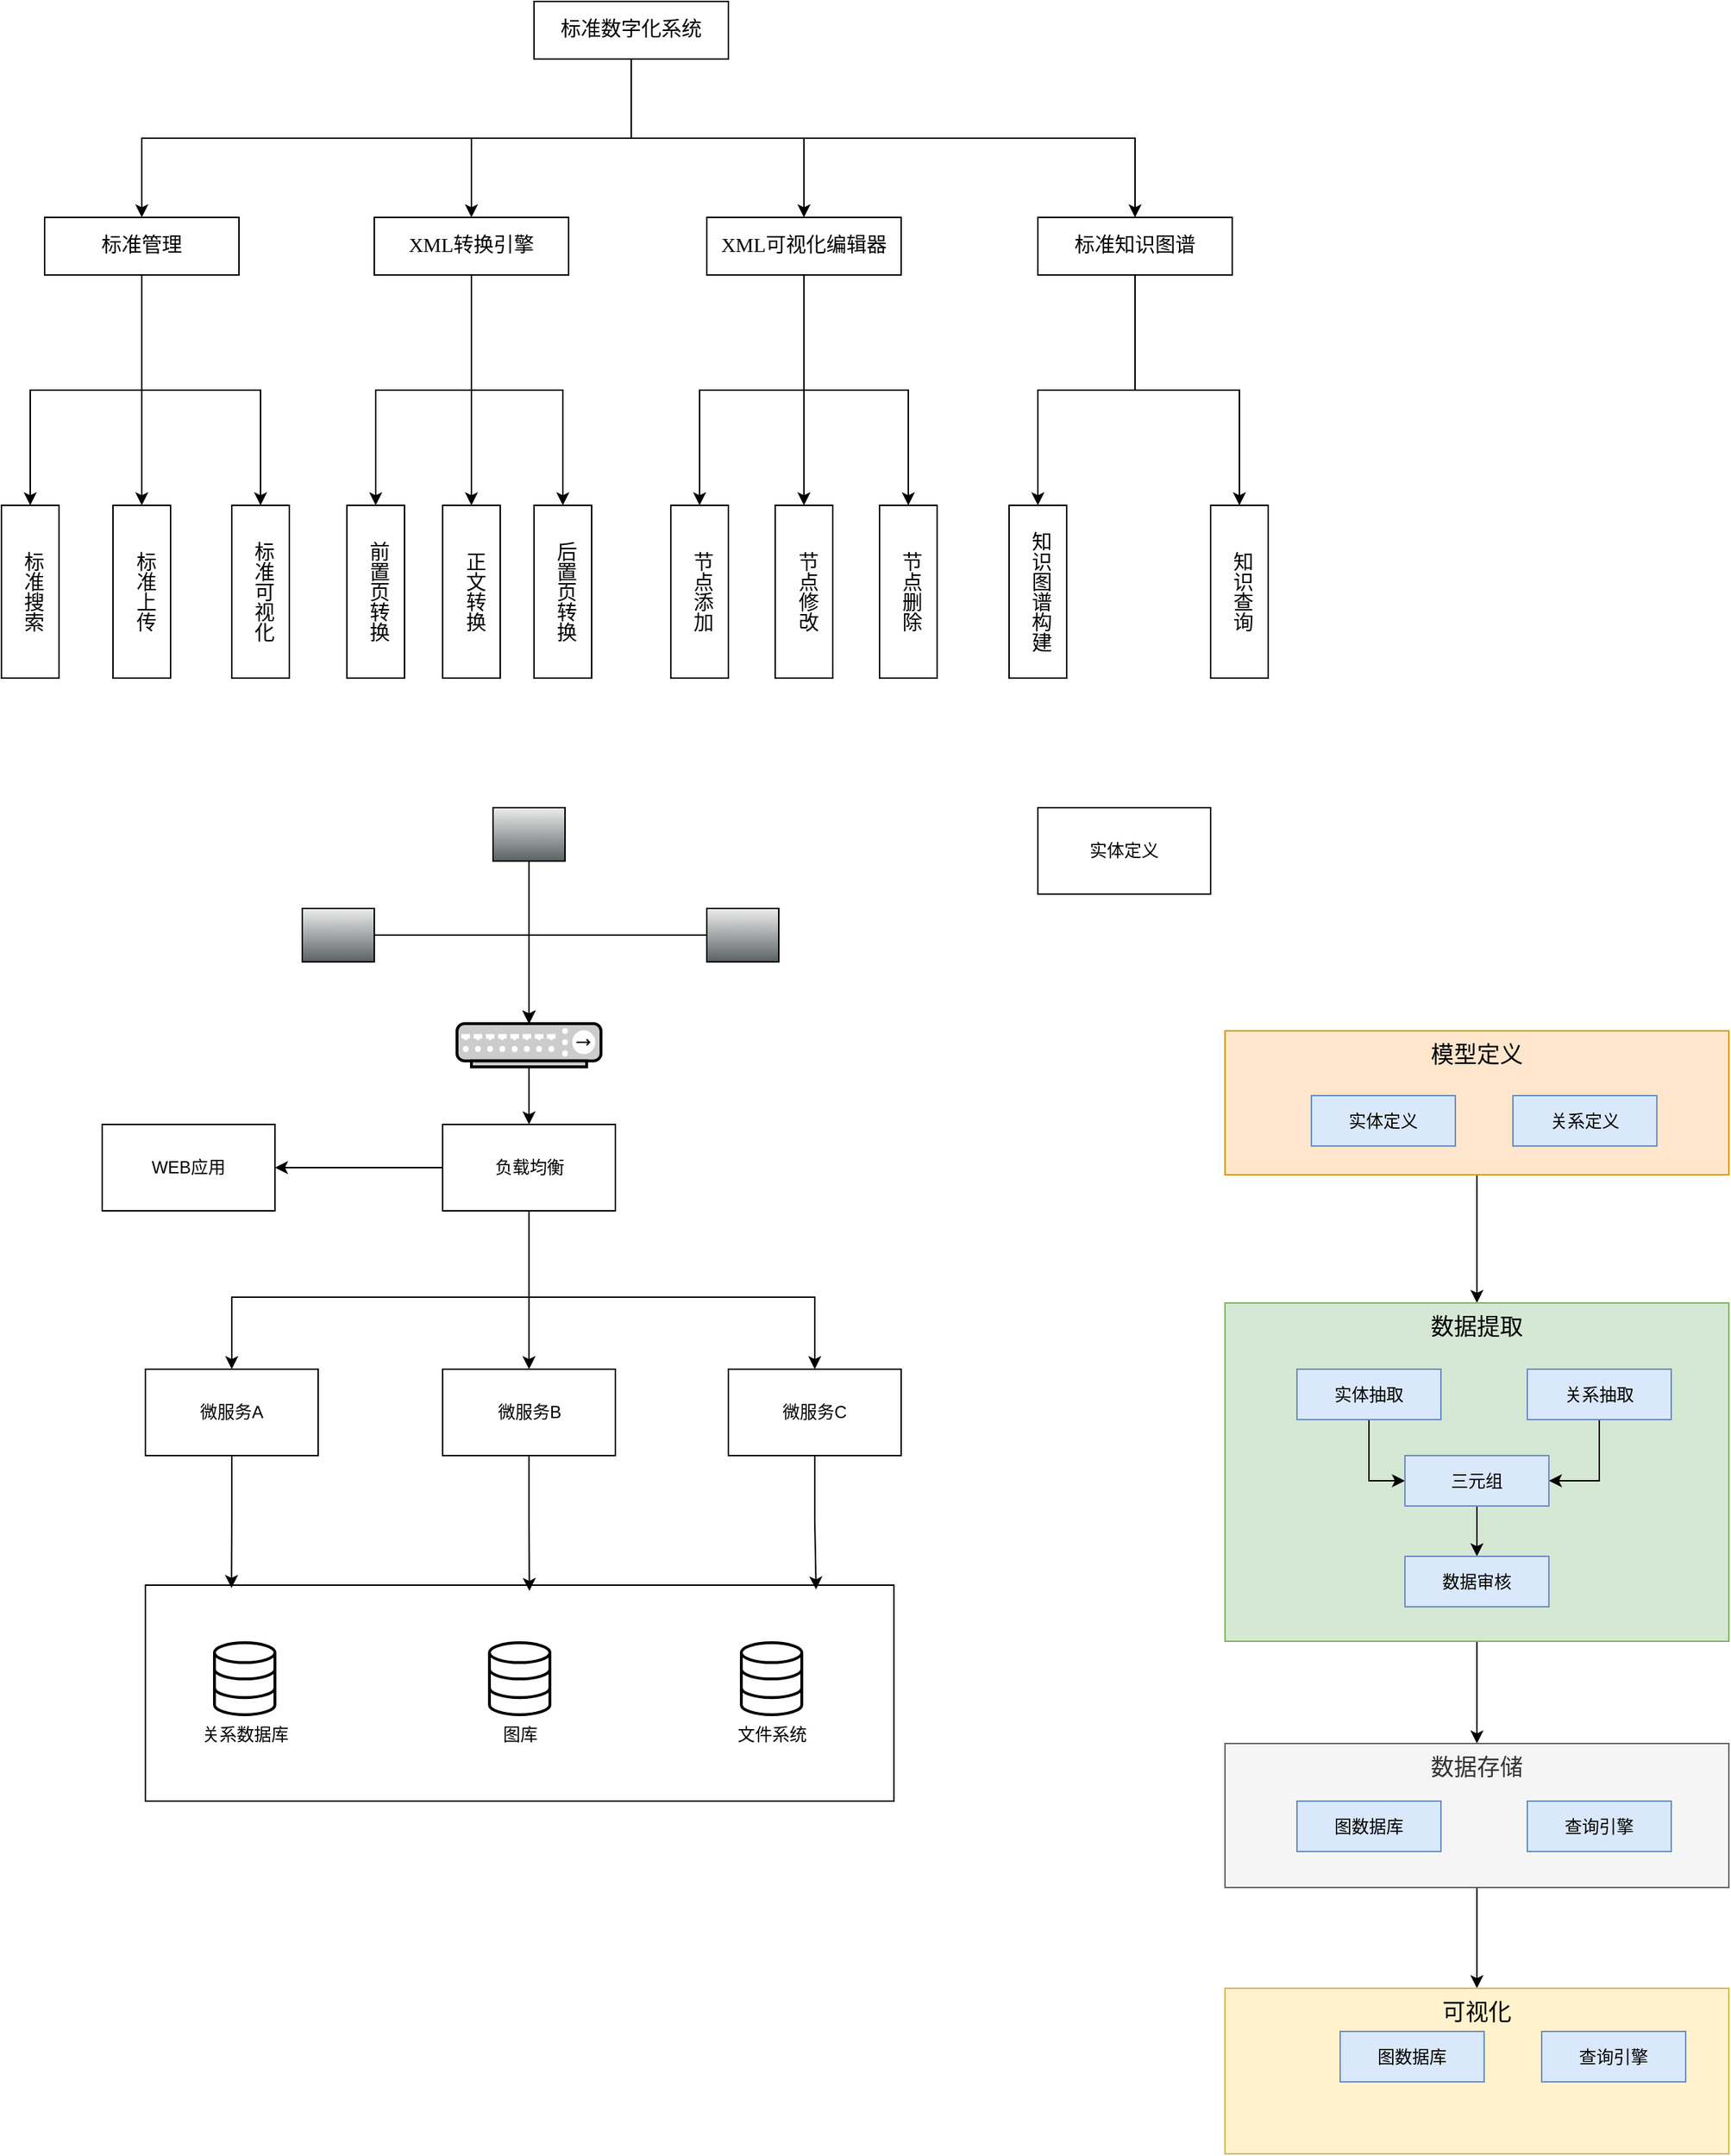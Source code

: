 <mxfile version="28.2.5">
  <diagram name="第 1 页" id="Q2y9unoQX5xtHPh_ZAwQ">
    <mxGraphModel dx="2239" dy="763" grid="1" gridSize="10" guides="1" tooltips="1" connect="1" arrows="1" fold="1" page="1" pageScale="1" pageWidth="827" pageHeight="1169" math="0" shadow="0">
      <root>
        <mxCell id="0" />
        <mxCell id="1" parent="0" />
        <mxCell id="jZ9A5xIN_W6djx5ATPQO-5" style="edgeStyle=orthogonalEdgeStyle;rounded=0;orthogonalLoop=1;jettySize=auto;html=1;" parent="1" source="jZ9A5xIN_W6djx5ATPQO-1" target="jZ9A5xIN_W6djx5ATPQO-3" edge="1">
          <mxGeometry relative="1" as="geometry" />
        </mxCell>
        <mxCell id="jZ9A5xIN_W6djx5ATPQO-8" style="edgeStyle=orthogonalEdgeStyle;rounded=0;orthogonalLoop=1;jettySize=auto;html=1;exitX=0.5;exitY=1;exitDx=0;exitDy=0;" parent="1" source="jZ9A5xIN_W6djx5ATPQO-1" target="jZ9A5xIN_W6djx5ATPQO-6" edge="1">
          <mxGeometry relative="1" as="geometry" />
        </mxCell>
        <mxCell id="jZ9A5xIN_W6djx5ATPQO-10" style="edgeStyle=orthogonalEdgeStyle;rounded=0;orthogonalLoop=1;jettySize=auto;html=1;exitX=0.5;exitY=1;exitDx=0;exitDy=0;" parent="1" source="jZ9A5xIN_W6djx5ATPQO-1" target="jZ9A5xIN_W6djx5ATPQO-2" edge="1">
          <mxGeometry relative="1" as="geometry" />
        </mxCell>
        <mxCell id="jZ9A5xIN_W6djx5ATPQO-12" style="edgeStyle=orthogonalEdgeStyle;rounded=0;orthogonalLoop=1;jettySize=auto;html=1;exitX=0.5;exitY=1;exitDx=0;exitDy=0;" parent="1" source="jZ9A5xIN_W6djx5ATPQO-1" target="jZ9A5xIN_W6djx5ATPQO-11" edge="1">
          <mxGeometry relative="1" as="geometry" />
        </mxCell>
        <mxCell id="jZ9A5xIN_W6djx5ATPQO-1" value="&lt;p class=&quot;MsoNormal&quot;&gt;&lt;span style=&quot;mso-spacerun:&#39;yes&#39;;font-family:宋体;mso-hansi-font-family:&#39;Times New Roman&#39;;&lt;br/&gt;mso-bidi-font-family:&#39;Times New Roman&#39;;letter-spacing:0.0pt;font-size:10.5pt;&quot;&gt;标准数字化&lt;/span&gt;&lt;span style=&quot;mso-spacerun:&#39;yes&#39;;font-family:宋体;mso-hansi-font-family:&#39;Times New Roman&#39;;&lt;br/&gt;mso-bidi-font-family:&#39;Times New Roman&#39;;letter-spacing:0.0pt;font-size:10.5pt;&quot;&gt;系统&lt;/span&gt;&lt;/p&gt;" style="rounded=0;whiteSpace=wrap;html=1;" parent="1" vertex="1">
          <mxGeometry x="270" y="250" width="135" height="40" as="geometry" />
        </mxCell>
        <mxCell id="jZ9A5xIN_W6djx5ATPQO-20" style="edgeStyle=orthogonalEdgeStyle;rounded=0;orthogonalLoop=1;jettySize=auto;html=1;exitX=0.5;exitY=1;exitDx=0;exitDy=0;" parent="1" source="jZ9A5xIN_W6djx5ATPQO-2" target="jZ9A5xIN_W6djx5ATPQO-16" edge="1">
          <mxGeometry relative="1" as="geometry" />
        </mxCell>
        <mxCell id="jZ9A5xIN_W6djx5ATPQO-21" style="edgeStyle=orthogonalEdgeStyle;rounded=0;orthogonalLoop=1;jettySize=auto;html=1;exitX=0.5;exitY=1;exitDx=0;exitDy=0;" parent="1" source="jZ9A5xIN_W6djx5ATPQO-2" target="jZ9A5xIN_W6djx5ATPQO-18" edge="1">
          <mxGeometry relative="1" as="geometry" />
        </mxCell>
        <mxCell id="jZ9A5xIN_W6djx5ATPQO-22" style="edgeStyle=orthogonalEdgeStyle;rounded=0;orthogonalLoop=1;jettySize=auto;html=1;exitX=0.5;exitY=1;exitDx=0;exitDy=0;" parent="1" source="jZ9A5xIN_W6djx5ATPQO-2" target="jZ9A5xIN_W6djx5ATPQO-15" edge="1">
          <mxGeometry relative="1" as="geometry" />
        </mxCell>
        <mxCell id="jZ9A5xIN_W6djx5ATPQO-2" value="&lt;font face=&quot;宋体&quot;&gt;&lt;span style=&quot;font-size: 14px;&quot;&gt;XML转换引擎&lt;/span&gt;&lt;/font&gt;" style="rounded=0;whiteSpace=wrap;html=1;" parent="1" vertex="1">
          <mxGeometry x="159" y="400" width="135" height="40" as="geometry" />
        </mxCell>
        <mxCell id="jZ9A5xIN_W6djx5ATPQO-33" style="edgeStyle=orthogonalEdgeStyle;rounded=0;orthogonalLoop=1;jettySize=auto;html=1;" parent="1" source="jZ9A5xIN_W6djx5ATPQO-3" target="jZ9A5xIN_W6djx5ATPQO-30" edge="1">
          <mxGeometry relative="1" as="geometry" />
        </mxCell>
        <mxCell id="jZ9A5xIN_W6djx5ATPQO-34" style="edgeStyle=orthogonalEdgeStyle;rounded=0;orthogonalLoop=1;jettySize=auto;html=1;entryX=0.5;entryY=0;entryDx=0;entryDy=0;" parent="1" source="jZ9A5xIN_W6djx5ATPQO-3" target="jZ9A5xIN_W6djx5ATPQO-32" edge="1">
          <mxGeometry relative="1" as="geometry" />
        </mxCell>
        <mxCell id="jZ9A5xIN_W6djx5ATPQO-35" style="edgeStyle=orthogonalEdgeStyle;rounded=0;orthogonalLoop=1;jettySize=auto;html=1;exitX=0.5;exitY=1;exitDx=0;exitDy=0;" parent="1" source="jZ9A5xIN_W6djx5ATPQO-3" target="jZ9A5xIN_W6djx5ATPQO-31" edge="1">
          <mxGeometry relative="1" as="geometry" />
        </mxCell>
        <mxCell id="jZ9A5xIN_W6djx5ATPQO-3" value="&lt;p class=&quot;MsoNormal&quot;&gt;&lt;font face=&quot;宋体&quot;&gt;&lt;span style=&quot;font-size: 14px;&quot;&gt;XML可视化编辑器&lt;/span&gt;&lt;/font&gt;&lt;/p&gt;" style="rounded=0;whiteSpace=wrap;html=1;" parent="1" vertex="1">
          <mxGeometry x="390" y="400" width="135" height="40" as="geometry" />
        </mxCell>
        <mxCell id="jZ9A5xIN_W6djx5ATPQO-37" style="edgeStyle=orthogonalEdgeStyle;rounded=0;orthogonalLoop=1;jettySize=auto;html=1;entryX=0.5;entryY=0;entryDx=0;entryDy=0;" parent="1" source="jZ9A5xIN_W6djx5ATPQO-6" target="jZ9A5xIN_W6djx5ATPQO-36" edge="1">
          <mxGeometry relative="1" as="geometry" />
        </mxCell>
        <mxCell id="jZ9A5xIN_W6djx5ATPQO-39" style="edgeStyle=orthogonalEdgeStyle;rounded=0;orthogonalLoop=1;jettySize=auto;html=1;exitX=0.5;exitY=1;exitDx=0;exitDy=0;entryX=0.5;entryY=0;entryDx=0;entryDy=0;" parent="1" source="jZ9A5xIN_W6djx5ATPQO-6" target="jZ9A5xIN_W6djx5ATPQO-38" edge="1">
          <mxGeometry relative="1" as="geometry" />
        </mxCell>
        <mxCell id="jZ9A5xIN_W6djx5ATPQO-6" value="&lt;p class=&quot;MsoNormal&quot;&gt;&lt;font face=&quot;宋体&quot;&gt;&lt;span style=&quot;font-size: 14px;&quot;&gt;标准知识图谱&lt;/span&gt;&lt;/font&gt;&lt;/p&gt;" style="rounded=0;whiteSpace=wrap;html=1;" parent="1" vertex="1">
          <mxGeometry x="620" y="400" width="135" height="40" as="geometry" />
        </mxCell>
        <mxCell id="jZ9A5xIN_W6djx5ATPQO-26" style="edgeStyle=orthogonalEdgeStyle;rounded=0;orthogonalLoop=1;jettySize=auto;html=1;" parent="1" source="jZ9A5xIN_W6djx5ATPQO-11" target="jZ9A5xIN_W6djx5ATPQO-24" edge="1">
          <mxGeometry relative="1" as="geometry" />
        </mxCell>
        <mxCell id="jZ9A5xIN_W6djx5ATPQO-28" style="edgeStyle=orthogonalEdgeStyle;rounded=0;orthogonalLoop=1;jettySize=auto;html=1;exitX=0.5;exitY=1;exitDx=0;exitDy=0;" parent="1" source="jZ9A5xIN_W6djx5ATPQO-11" target="jZ9A5xIN_W6djx5ATPQO-23" edge="1">
          <mxGeometry relative="1" as="geometry" />
        </mxCell>
        <mxCell id="jZ9A5xIN_W6djx5ATPQO-29" style="edgeStyle=orthogonalEdgeStyle;rounded=0;orthogonalLoop=1;jettySize=auto;html=1;exitX=0.5;exitY=1;exitDx=0;exitDy=0;entryX=0.5;entryY=0;entryDx=0;entryDy=0;" parent="1" source="jZ9A5xIN_W6djx5ATPQO-11" target="jZ9A5xIN_W6djx5ATPQO-25" edge="1">
          <mxGeometry relative="1" as="geometry" />
        </mxCell>
        <mxCell id="jZ9A5xIN_W6djx5ATPQO-11" value="&lt;font face=&quot;宋体&quot;&gt;&lt;span style=&quot;font-size: 14px;&quot;&gt;标准管理&lt;/span&gt;&lt;/font&gt;" style="rounded=0;whiteSpace=wrap;html=1;" parent="1" vertex="1">
          <mxGeometry x="-70" y="400" width="135" height="40" as="geometry" />
        </mxCell>
        <mxCell id="jZ9A5xIN_W6djx5ATPQO-15" value="&lt;font face=&quot;宋体&quot;&gt;&lt;span style=&quot;font-size: 14px;&quot;&gt;前置页转换&lt;/span&gt;&lt;/font&gt;" style="rounded=0;whiteSpace=wrap;html=1;textDirection=vertical-lr;spacingTop=0;" parent="1" vertex="1">
          <mxGeometry x="140" y="600" width="40" height="120" as="geometry" />
        </mxCell>
        <mxCell id="jZ9A5xIN_W6djx5ATPQO-16" value="&lt;font face=&quot;宋体&quot;&gt;&lt;span style=&quot;font-size: 14px;&quot;&gt;正文转换&lt;/span&gt;&lt;/font&gt;" style="rounded=0;whiteSpace=wrap;html=1;textDirection=vertical-lr;" parent="1" vertex="1">
          <mxGeometry x="206.5" y="600" width="40" height="120" as="geometry" />
        </mxCell>
        <mxCell id="jZ9A5xIN_W6djx5ATPQO-18" value="&lt;font face=&quot;宋体&quot;&gt;&lt;span style=&quot;font-size: 14px;&quot;&gt;后置页转换&lt;/span&gt;&lt;/font&gt;" style="rounded=0;whiteSpace=wrap;html=1;textDirection=vertical-rl;" parent="1" vertex="1">
          <mxGeometry x="270" y="600" width="40" height="120" as="geometry" />
        </mxCell>
        <mxCell id="jZ9A5xIN_W6djx5ATPQO-23" value="&lt;font face=&quot;宋体&quot;&gt;&lt;span style=&quot;font-size: 14px;&quot;&gt;标准搜索&lt;/span&gt;&lt;/font&gt;" style="rounded=0;whiteSpace=wrap;html=1;textDirection=vertical-rl;" parent="1" vertex="1">
          <mxGeometry x="-100" y="600" width="40" height="120" as="geometry" />
        </mxCell>
        <mxCell id="jZ9A5xIN_W6djx5ATPQO-24" value="&lt;font face=&quot;宋体&quot;&gt;&lt;span style=&quot;font-size: 14px;&quot;&gt;标准上传&lt;/span&gt;&lt;/font&gt;" style="rounded=0;whiteSpace=wrap;html=1;textDirection=vertical-rl;" parent="1" vertex="1">
          <mxGeometry x="-22.5" y="600" width="40" height="120" as="geometry" />
        </mxCell>
        <mxCell id="jZ9A5xIN_W6djx5ATPQO-25" value="&lt;font face=&quot;宋体&quot;&gt;&lt;span style=&quot;font-size: 14px;&quot;&gt;标准可视化&lt;/span&gt;&lt;/font&gt;" style="rounded=0;whiteSpace=wrap;html=1;textDirection=vertical-rl;" parent="1" vertex="1">
          <mxGeometry x="60" y="600" width="40" height="120" as="geometry" />
        </mxCell>
        <mxCell id="jZ9A5xIN_W6djx5ATPQO-30" value="&lt;font face=&quot;宋体&quot;&gt;&lt;span style=&quot;font-size: 14px;&quot;&gt;节点修改&lt;/span&gt;&lt;/font&gt;" style="rounded=0;whiteSpace=wrap;html=1;textDirection=vertical-rl;" parent="1" vertex="1">
          <mxGeometry x="437.5" y="600" width="40" height="120" as="geometry" />
        </mxCell>
        <mxCell id="jZ9A5xIN_W6djx5ATPQO-31" value="&lt;font face=&quot;宋体&quot;&gt;&lt;span style=&quot;font-size: 14px;&quot;&gt;节点删除&lt;/span&gt;&lt;/font&gt;" style="rounded=0;whiteSpace=wrap;html=1;textDirection=vertical-rl;spacing=2;horizontal=1;" parent="1" vertex="1">
          <mxGeometry x="510" y="600" width="40" height="120" as="geometry" />
        </mxCell>
        <mxCell id="jZ9A5xIN_W6djx5ATPQO-32" value="&lt;font face=&quot;宋体&quot;&gt;&lt;span style=&quot;font-size: 14px;&quot;&gt;节点添加&lt;/span&gt;&lt;/font&gt;" style="rounded=0;whiteSpace=wrap;html=1;textDirection=vertical-rl;" parent="1" vertex="1">
          <mxGeometry x="365" y="600" width="40" height="120" as="geometry" />
        </mxCell>
        <mxCell id="jZ9A5xIN_W6djx5ATPQO-36" value="&lt;font face=&quot;宋体&quot;&gt;&lt;span style=&quot;font-size: 14px;&quot;&gt;知识图谱构建&lt;/span&gt;&lt;/font&gt;" style="rounded=0;whiteSpace=wrap;html=1;textDirection=vertical-rl;spacing=2;horizontal=1;" parent="1" vertex="1">
          <mxGeometry x="600" y="600" width="40" height="120" as="geometry" />
        </mxCell>
        <mxCell id="jZ9A5xIN_W6djx5ATPQO-38" value="&lt;font face=&quot;宋体&quot;&gt;&lt;span style=&quot;font-size: 14px;&quot;&gt;知识查询&lt;/span&gt;&lt;/font&gt;" style="rounded=0;whiteSpace=wrap;html=1;textDirection=vertical-rl;spacing=2;horizontal=1;" parent="1" vertex="1">
          <mxGeometry x="740" y="600" width="40" height="120" as="geometry" />
        </mxCell>
        <mxCell id="jZ9A5xIN_W6djx5ATPQO-40" value="WEB应用" style="rounded=0;whiteSpace=wrap;html=1;" parent="1" vertex="1">
          <mxGeometry x="-30" y="1030" width="120" height="60" as="geometry" />
        </mxCell>
        <mxCell id="jZ9A5xIN_W6djx5ATPQO-47" style="edgeStyle=orthogonalEdgeStyle;rounded=0;orthogonalLoop=1;jettySize=auto;html=1;" parent="1" source="jZ9A5xIN_W6djx5ATPQO-41" target="jZ9A5xIN_W6djx5ATPQO-46" edge="1">
          <mxGeometry relative="1" as="geometry" />
        </mxCell>
        <mxCell id="jZ9A5xIN_W6djx5ATPQO-50" style="edgeStyle=orthogonalEdgeStyle;rounded=0;orthogonalLoop=1;jettySize=auto;html=1;entryX=0.5;entryY=0;entryDx=0;entryDy=0;" parent="1" source="jZ9A5xIN_W6djx5ATPQO-41" target="jZ9A5xIN_W6djx5ATPQO-43" edge="1">
          <mxGeometry relative="1" as="geometry">
            <Array as="points">
              <mxPoint x="267" y="1150" />
              <mxPoint x="60" y="1150" />
            </Array>
          </mxGeometry>
        </mxCell>
        <mxCell id="jZ9A5xIN_W6djx5ATPQO-51" style="edgeStyle=orthogonalEdgeStyle;rounded=0;orthogonalLoop=1;jettySize=auto;html=1;exitX=0.5;exitY=1;exitDx=0;exitDy=0;entryX=0.5;entryY=0;entryDx=0;entryDy=0;" parent="1" source="jZ9A5xIN_W6djx5ATPQO-41" target="jZ9A5xIN_W6djx5ATPQO-48" edge="1">
          <mxGeometry relative="1" as="geometry">
            <Array as="points">
              <mxPoint x="267" y="1150" />
              <mxPoint x="465" y="1150" />
            </Array>
          </mxGeometry>
        </mxCell>
        <mxCell id="jZ9A5xIN_W6djx5ATPQO-52" style="edgeStyle=orthogonalEdgeStyle;rounded=0;orthogonalLoop=1;jettySize=auto;html=1;exitX=0;exitY=0.5;exitDx=0;exitDy=0;entryX=1;entryY=0.5;entryDx=0;entryDy=0;" parent="1" source="jZ9A5xIN_W6djx5ATPQO-41" target="jZ9A5xIN_W6djx5ATPQO-40" edge="1">
          <mxGeometry relative="1" as="geometry" />
        </mxCell>
        <mxCell id="jZ9A5xIN_W6djx5ATPQO-41" value="负载均衡" style="rounded=0;whiteSpace=wrap;html=1;" parent="1" vertex="1">
          <mxGeometry x="206.5" y="1030" width="120" height="60" as="geometry" />
        </mxCell>
        <mxCell id="jZ9A5xIN_W6djx5ATPQO-43" value="微服务A" style="rounded=0;whiteSpace=wrap;html=1;" parent="1" vertex="1">
          <mxGeometry y="1200" width="120" height="60" as="geometry" />
        </mxCell>
        <mxCell id="jZ9A5xIN_W6djx5ATPQO-46" value="微服务B" style="rounded=0;whiteSpace=wrap;html=1;" parent="1" vertex="1">
          <mxGeometry x="206.5" y="1200" width="120" height="60" as="geometry" />
        </mxCell>
        <mxCell id="jZ9A5xIN_W6djx5ATPQO-48" value="微服务C" style="rounded=0;whiteSpace=wrap;html=1;" parent="1" vertex="1">
          <mxGeometry x="405" y="1200" width="120" height="60" as="geometry" />
        </mxCell>
        <mxCell id="jZ9A5xIN_W6djx5ATPQO-65" style="edgeStyle=orthogonalEdgeStyle;rounded=0;orthogonalLoop=1;jettySize=auto;html=1;" parent="1" source="jZ9A5xIN_W6djx5ATPQO-66" target="jZ9A5xIN_W6djx5ATPQO-64" edge="1">
          <mxGeometry relative="1" as="geometry" />
        </mxCell>
        <mxCell id="jZ9A5xIN_W6djx5ATPQO-73" style="edgeStyle=orthogonalEdgeStyle;rounded=0;orthogonalLoop=1;jettySize=auto;html=1;" parent="1" source="jZ9A5xIN_W6djx5ATPQO-60" target="jZ9A5xIN_W6djx5ATPQO-64" edge="1">
          <mxGeometry relative="1" as="geometry" />
        </mxCell>
        <mxCell id="jZ9A5xIN_W6djx5ATPQO-60" value="" style="shape=mxgraph.networks2.icon;aspect=fixed;fillColor=#EDEDED;strokeColor=#000000;gradientColor=#5B6163;network2IconShadow=1;network2bgFillColor=none;network2Icon=mxgraph.networks2.monitor;network2IconYOffset=-0.009;network2IconW=1;network2IconH=0.742;" parent="1" vertex="1">
          <mxGeometry x="109" y="880" width="50" height="37.1" as="geometry" />
        </mxCell>
        <mxCell id="jZ9A5xIN_W6djx5ATPQO-70" style="edgeStyle=orthogonalEdgeStyle;rounded=0;orthogonalLoop=1;jettySize=auto;html=1;" parent="1" source="jZ9A5xIN_W6djx5ATPQO-64" target="jZ9A5xIN_W6djx5ATPQO-41" edge="1">
          <mxGeometry relative="1" as="geometry" />
        </mxCell>
        <mxCell id="jZ9A5xIN_W6djx5ATPQO-64" value="" style="fontColor=#0066CC;verticalAlign=top;verticalLabelPosition=bottom;labelPosition=center;align=center;html=1;outlineConnect=0;fillColor=#CCCCCC;strokeColor=default;gradientColor=none;gradientDirection=north;strokeWidth=1;shape=mxgraph.networks.hub;" parent="1" vertex="1">
          <mxGeometry x="216.5" y="960" width="100" height="30" as="geometry" />
        </mxCell>
        <mxCell id="jZ9A5xIN_W6djx5ATPQO-68" value="" style="shape=mxgraph.networks2.icon;aspect=fixed;fillColor=#EDEDED;strokeColor=#000000;gradientColor=#5B6163;network2IconShadow=1;network2bgFillColor=none;network2Icon=mxgraph.networks2.monitor;network2IconYOffset=-0.009;network2IconW=1;network2IconH=0.742;" parent="1" vertex="1">
          <mxGeometry x="390" y="880" width="50" height="37.1" as="geometry" />
        </mxCell>
        <mxCell id="jZ9A5xIN_W6djx5ATPQO-66" value="" style="shape=mxgraph.networks2.icon;aspect=fixed;fillColor=#EDEDED;strokeColor=#000000;gradientColor=#5B6163;network2IconShadow=1;network2bgFillColor=none;network2Icon=mxgraph.networks2.monitor;network2IconYOffset=-0.009;network2IconW=1;network2IconH=0.742;" parent="1" vertex="1">
          <mxGeometry x="241.5" y="810" width="50" height="37.1" as="geometry" />
        </mxCell>
        <mxCell id="jZ9A5xIN_W6djx5ATPQO-72" style="edgeStyle=orthogonalEdgeStyle;rounded=0;orthogonalLoop=1;jettySize=auto;html=1;entryX=0.5;entryY=0;entryDx=0;entryDy=0;entryPerimeter=0;" parent="1" source="jZ9A5xIN_W6djx5ATPQO-68" target="jZ9A5xIN_W6djx5ATPQO-64" edge="1">
          <mxGeometry relative="1" as="geometry" />
        </mxCell>
        <mxCell id="jZ9A5xIN_W6djx5ATPQO-78" value="" style="group" parent="1" vertex="1" connectable="0">
          <mxGeometry y="1350" width="520" height="150" as="geometry" />
        </mxCell>
        <mxCell id="jZ9A5xIN_W6djx5ATPQO-77" value="" style="rounded=0;whiteSpace=wrap;html=1;" parent="jZ9A5xIN_W6djx5ATPQO-78" vertex="1">
          <mxGeometry width="520" height="150" as="geometry" />
        </mxCell>
        <mxCell id="jZ9A5xIN_W6djx5ATPQO-74" value="关系数据库" style="html=1;verticalLabelPosition=bottom;align=center;labelBackgroundColor=#ffffff;verticalAlign=top;strokeWidth=2;strokeColor=default;shadow=0;dashed=0;shape=mxgraph.ios7.icons.data;" parent="jZ9A5xIN_W6djx5ATPQO-78" vertex="1">
          <mxGeometry x="48" y="40" width="42" height="50" as="geometry" />
        </mxCell>
        <mxCell id="jZ9A5xIN_W6djx5ATPQO-75" value="图库" style="html=1;verticalLabelPosition=bottom;align=center;labelBackgroundColor=#ffffff;verticalAlign=top;strokeWidth=2;strokeColor=default;shadow=0;dashed=0;shape=mxgraph.ios7.icons.data;" parent="jZ9A5xIN_W6djx5ATPQO-78" vertex="1">
          <mxGeometry x="239" y="40" width="42" height="50" as="geometry" />
        </mxCell>
        <mxCell id="jZ9A5xIN_W6djx5ATPQO-76" value="文件系统" style="html=1;verticalLabelPosition=bottom;align=center;labelBackgroundColor=#ffffff;verticalAlign=top;strokeWidth=2;strokeColor=default;shadow=0;dashed=0;shape=mxgraph.ios7.icons.data;" parent="jZ9A5xIN_W6djx5ATPQO-78" vertex="1">
          <mxGeometry x="414" y="40" width="42" height="50" as="geometry" />
        </mxCell>
        <mxCell id="jZ9A5xIN_W6djx5ATPQO-79" style="edgeStyle=orthogonalEdgeStyle;rounded=0;orthogonalLoop=1;jettySize=auto;html=1;entryX=0.115;entryY=0.013;entryDx=0;entryDy=0;entryPerimeter=0;" parent="1" source="jZ9A5xIN_W6djx5ATPQO-43" target="jZ9A5xIN_W6djx5ATPQO-77" edge="1">
          <mxGeometry relative="1" as="geometry" />
        </mxCell>
        <mxCell id="jZ9A5xIN_W6djx5ATPQO-80" style="edgeStyle=orthogonalEdgeStyle;rounded=0;orthogonalLoop=1;jettySize=auto;html=1;entryX=0.513;entryY=0.027;entryDx=0;entryDy=0;entryPerimeter=0;" parent="1" source="jZ9A5xIN_W6djx5ATPQO-46" target="jZ9A5xIN_W6djx5ATPQO-77" edge="1">
          <mxGeometry relative="1" as="geometry" />
        </mxCell>
        <mxCell id="jZ9A5xIN_W6djx5ATPQO-81" style="edgeStyle=orthogonalEdgeStyle;rounded=0;orthogonalLoop=1;jettySize=auto;html=1;entryX=0.896;entryY=0.02;entryDx=0;entryDy=0;entryPerimeter=0;" parent="1" source="jZ9A5xIN_W6djx5ATPQO-48" target="jZ9A5xIN_W6djx5ATPQO-77" edge="1">
          <mxGeometry relative="1" as="geometry" />
        </mxCell>
        <mxCell id="6dbSgpsrqsCvLWJ3hVLD-5" style="edgeStyle=orthogonalEdgeStyle;rounded=0;orthogonalLoop=1;jettySize=auto;html=1;" edge="1" parent="1" source="6dbSgpsrqsCvLWJ3hVLD-1" target="6dbSgpsrqsCvLWJ3hVLD-4">
          <mxGeometry relative="1" as="geometry" />
        </mxCell>
        <mxCell id="6dbSgpsrqsCvLWJ3hVLD-1" value="模型定义" style="rounded=0;whiteSpace=wrap;html=1;verticalAlign=top;fontSize=16;fillColor=#ffe6cc;strokeColor=#d79b00;" vertex="1" parent="1">
          <mxGeometry x="750" y="965" width="350" height="100" as="geometry" />
        </mxCell>
        <mxCell id="6dbSgpsrqsCvLWJ3hVLD-7" style="edgeStyle=orthogonalEdgeStyle;rounded=0;orthogonalLoop=1;jettySize=auto;html=1;" edge="1" parent="1" source="6dbSgpsrqsCvLWJ3hVLD-4" target="6dbSgpsrqsCvLWJ3hVLD-6">
          <mxGeometry relative="1" as="geometry" />
        </mxCell>
        <mxCell id="6dbSgpsrqsCvLWJ3hVLD-4" value="数据提取" style="rounded=0;whiteSpace=wrap;html=1;verticalAlign=top;fontSize=16;fillColor=#d5e8d4;strokeColor=#82b366;" vertex="1" parent="1">
          <mxGeometry x="750" y="1154" width="350" height="235" as="geometry" />
        </mxCell>
        <mxCell id="6dbSgpsrqsCvLWJ3hVLD-9" style="edgeStyle=orthogonalEdgeStyle;rounded=0;orthogonalLoop=1;jettySize=auto;html=1;" edge="1" parent="1" source="6dbSgpsrqsCvLWJ3hVLD-6" target="6dbSgpsrqsCvLWJ3hVLD-8">
          <mxGeometry relative="1" as="geometry" />
        </mxCell>
        <mxCell id="6dbSgpsrqsCvLWJ3hVLD-6" value="数据存储" style="rounded=0;whiteSpace=wrap;html=1;verticalAlign=top;fontSize=16;fillColor=#f5f5f5;fontColor=#333333;strokeColor=#666666;" vertex="1" parent="1">
          <mxGeometry x="750" y="1460" width="350" height="100" as="geometry" />
        </mxCell>
        <mxCell id="6dbSgpsrqsCvLWJ3hVLD-8" value="可视化" style="rounded=0;whiteSpace=wrap;html=1;verticalAlign=top;fontSize=16;fillColor=#fff2cc;strokeColor=#d6b656;" vertex="1" parent="1">
          <mxGeometry x="750" y="1630" width="350" height="115" as="geometry" />
        </mxCell>
        <mxCell id="6dbSgpsrqsCvLWJ3hVLD-10" value="实体定义" style="rounded=0;whiteSpace=wrap;html=1;" vertex="1" parent="1">
          <mxGeometry x="620" y="810" width="120" height="60" as="geometry" />
        </mxCell>
        <mxCell id="6dbSgpsrqsCvLWJ3hVLD-11" value="实体定义" style="rounded=0;whiteSpace=wrap;html=1;fillColor=#dae8fc;strokeColor=#6c8ebf;" vertex="1" parent="1">
          <mxGeometry x="810" y="1010" width="100" height="35" as="geometry" />
        </mxCell>
        <mxCell id="6dbSgpsrqsCvLWJ3hVLD-12" value="关系定义" style="rounded=0;whiteSpace=wrap;html=1;fillColor=#dae8fc;strokeColor=#6c8ebf;" vertex="1" parent="1">
          <mxGeometry x="950" y="1010" width="100" height="35" as="geometry" />
        </mxCell>
        <mxCell id="6dbSgpsrqsCvLWJ3hVLD-16" style="edgeStyle=orthogonalEdgeStyle;rounded=0;orthogonalLoop=1;jettySize=auto;html=1;entryX=0;entryY=0.5;entryDx=0;entryDy=0;" edge="1" parent="1" source="6dbSgpsrqsCvLWJ3hVLD-13" target="6dbSgpsrqsCvLWJ3hVLD-15">
          <mxGeometry relative="1" as="geometry" />
        </mxCell>
        <mxCell id="6dbSgpsrqsCvLWJ3hVLD-13" value="实体抽取" style="rounded=0;whiteSpace=wrap;html=1;fillColor=#dae8fc;strokeColor=#6c8ebf;" vertex="1" parent="1">
          <mxGeometry x="800" y="1200" width="100" height="35" as="geometry" />
        </mxCell>
        <mxCell id="6dbSgpsrqsCvLWJ3hVLD-17" style="edgeStyle=orthogonalEdgeStyle;rounded=0;orthogonalLoop=1;jettySize=auto;html=1;entryX=1;entryY=0.5;entryDx=0;entryDy=0;" edge="1" parent="1" source="6dbSgpsrqsCvLWJ3hVLD-14" target="6dbSgpsrqsCvLWJ3hVLD-15">
          <mxGeometry relative="1" as="geometry" />
        </mxCell>
        <mxCell id="6dbSgpsrqsCvLWJ3hVLD-14" value="关系抽取" style="rounded=0;whiteSpace=wrap;html=1;fillColor=#dae8fc;strokeColor=#6c8ebf;" vertex="1" parent="1">
          <mxGeometry x="960" y="1200" width="100" height="35" as="geometry" />
        </mxCell>
        <mxCell id="6dbSgpsrqsCvLWJ3hVLD-19" style="edgeStyle=orthogonalEdgeStyle;rounded=0;orthogonalLoop=1;jettySize=auto;html=1;entryX=0.5;entryY=0;entryDx=0;entryDy=0;" edge="1" parent="1" source="6dbSgpsrqsCvLWJ3hVLD-15" target="6dbSgpsrqsCvLWJ3hVLD-18">
          <mxGeometry relative="1" as="geometry" />
        </mxCell>
        <mxCell id="6dbSgpsrqsCvLWJ3hVLD-15" value="三元组" style="rounded=0;whiteSpace=wrap;html=1;fillColor=#dae8fc;strokeColor=#6c8ebf;" vertex="1" parent="1">
          <mxGeometry x="875" y="1260" width="100" height="35" as="geometry" />
        </mxCell>
        <mxCell id="6dbSgpsrqsCvLWJ3hVLD-18" value="数据审核" style="rounded=0;whiteSpace=wrap;html=1;fillColor=#dae8fc;strokeColor=#6c8ebf;" vertex="1" parent="1">
          <mxGeometry x="875" y="1330" width="100" height="35" as="geometry" />
        </mxCell>
        <mxCell id="6dbSgpsrqsCvLWJ3hVLD-20" value="图数据库" style="rounded=0;whiteSpace=wrap;html=1;fillColor=#dae8fc;strokeColor=#6c8ebf;" vertex="1" parent="1">
          <mxGeometry x="800" y="1500" width="100" height="35" as="geometry" />
        </mxCell>
        <mxCell id="6dbSgpsrqsCvLWJ3hVLD-21" value="查询引擎" style="rounded=0;whiteSpace=wrap;html=1;fillColor=#dae8fc;strokeColor=#6c8ebf;" vertex="1" parent="1">
          <mxGeometry x="960" y="1500" width="100" height="35" as="geometry" />
        </mxCell>
        <mxCell id="6dbSgpsrqsCvLWJ3hVLD-22" value="图数据库" style="rounded=0;whiteSpace=wrap;html=1;fillColor=#dae8fc;strokeColor=#6c8ebf;" vertex="1" parent="1">
          <mxGeometry x="830" y="1660" width="100" height="35" as="geometry" />
        </mxCell>
        <mxCell id="6dbSgpsrqsCvLWJ3hVLD-23" value="查询引擎" style="rounded=0;whiteSpace=wrap;html=1;fillColor=#dae8fc;strokeColor=#6c8ebf;" vertex="1" parent="1">
          <mxGeometry x="970" y="1660" width="100" height="35" as="geometry" />
        </mxCell>
      </root>
    </mxGraphModel>
  </diagram>
</mxfile>
